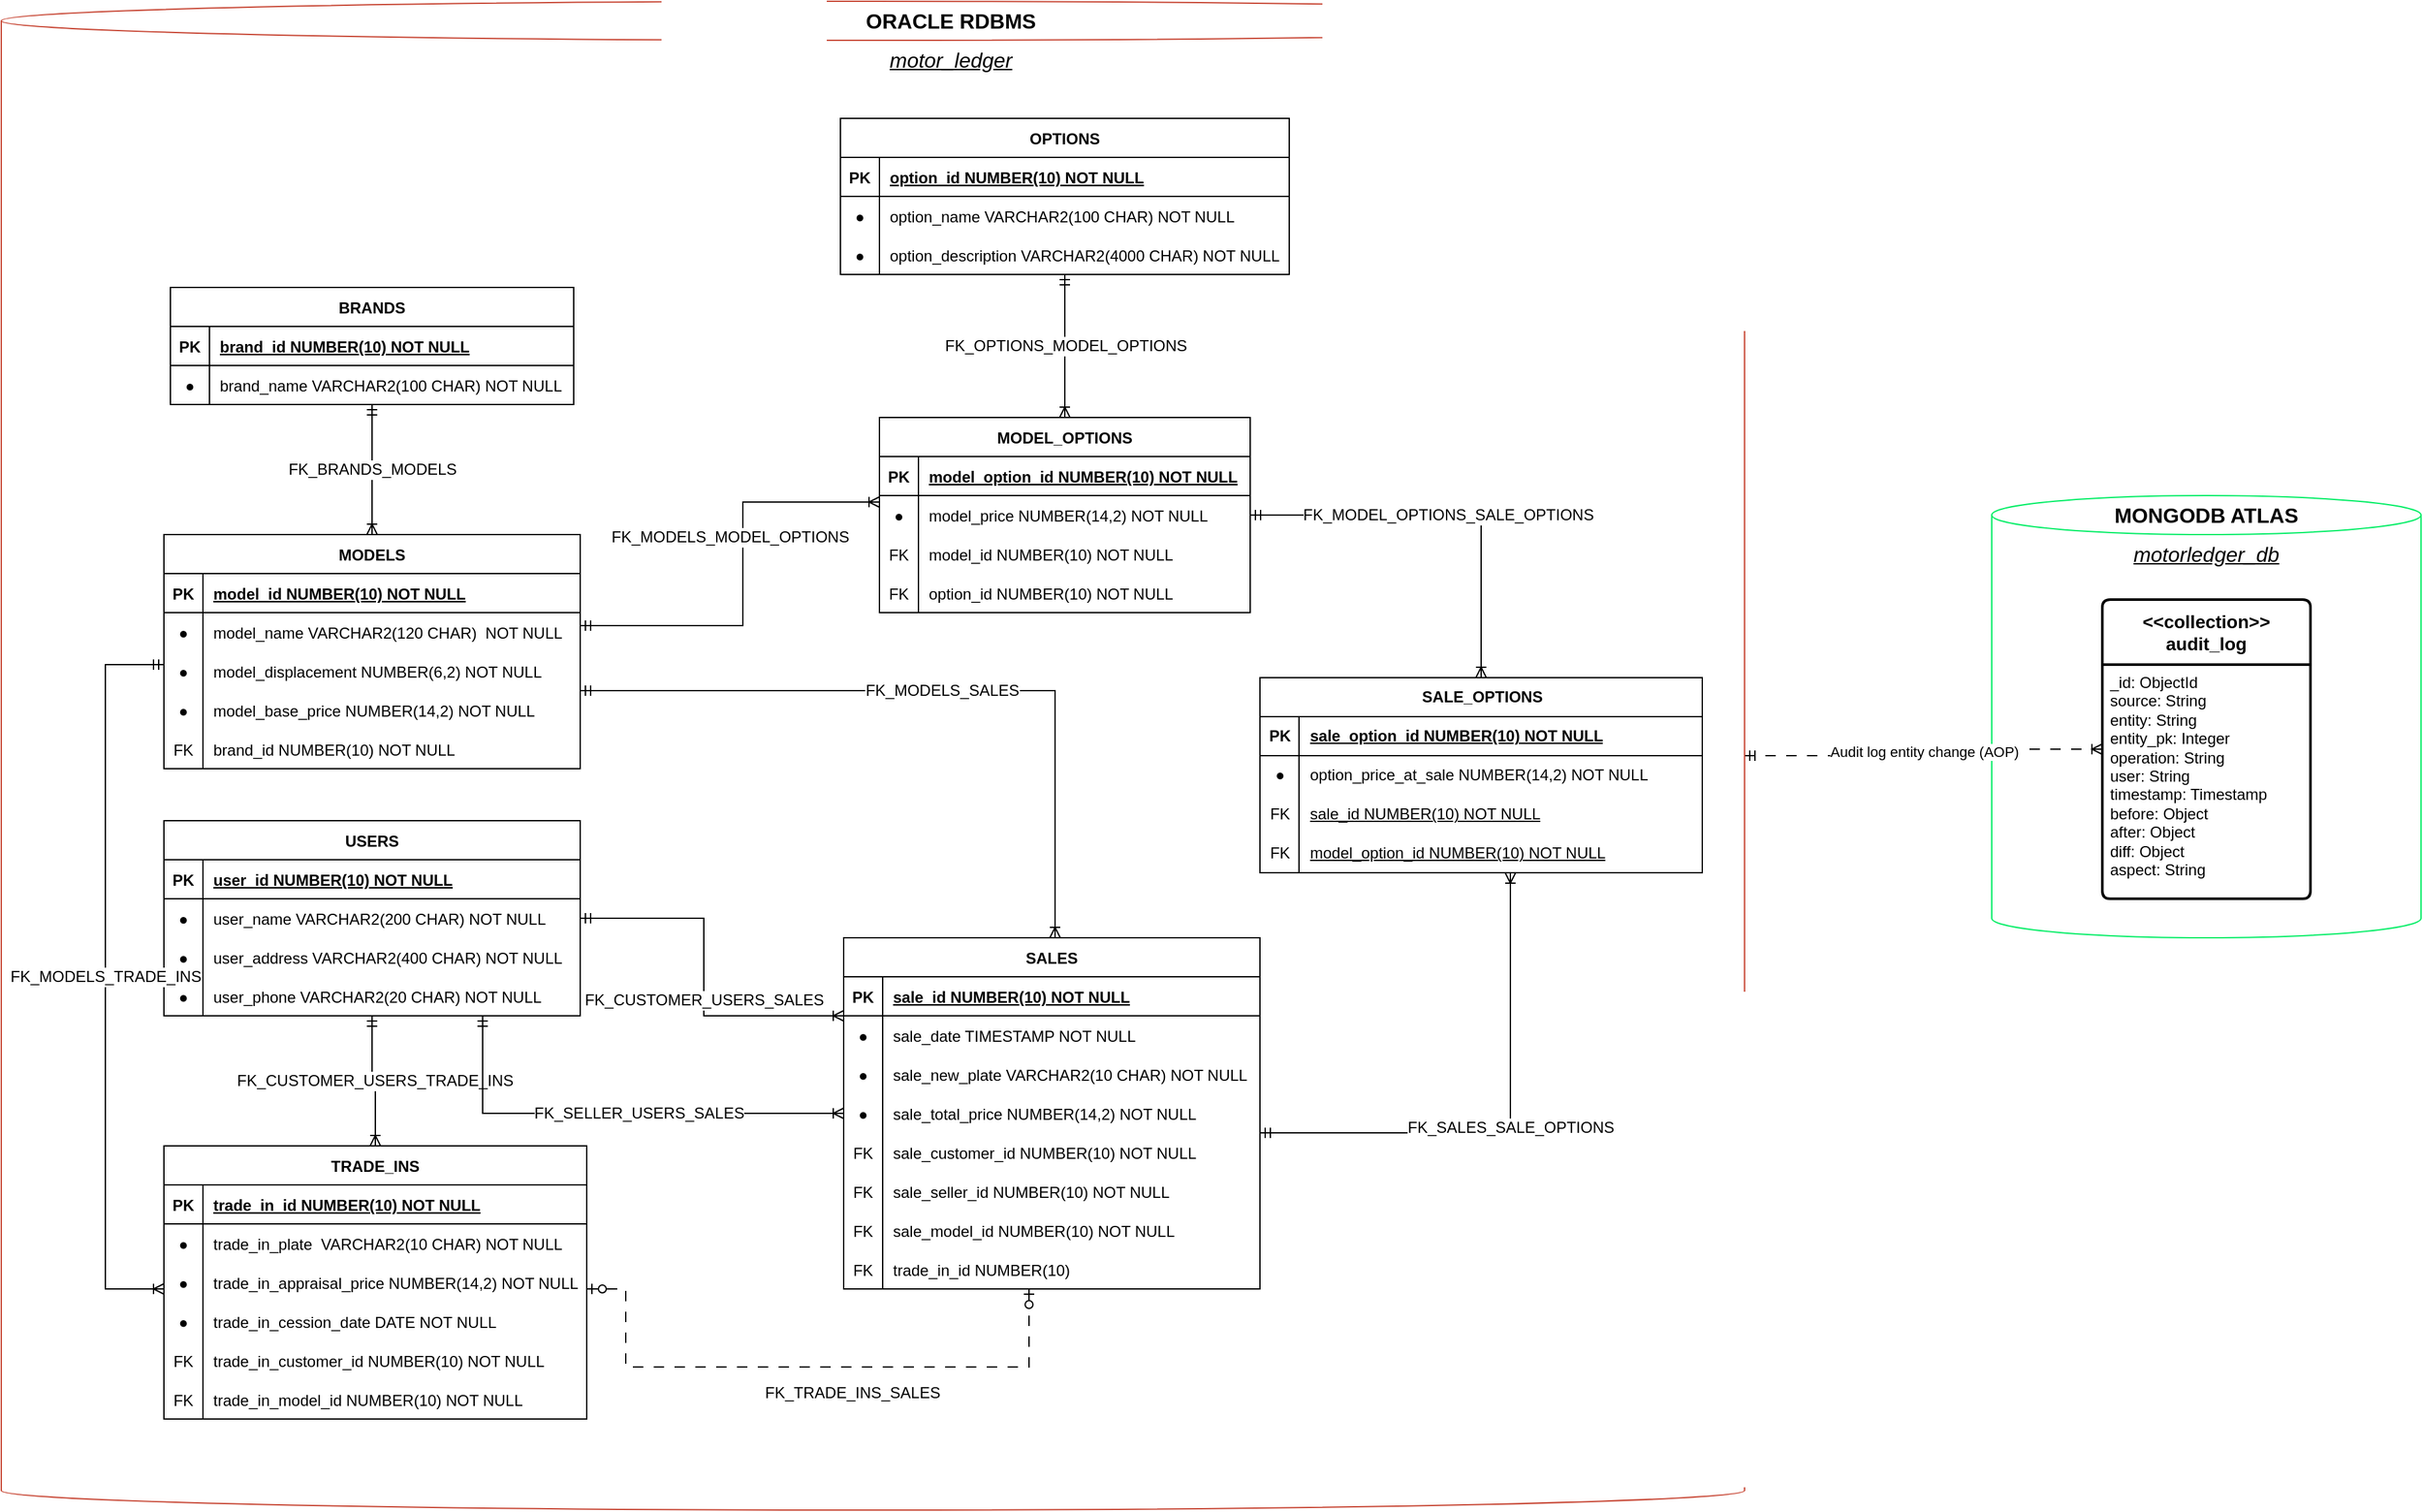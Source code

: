 <mxfile version="26.0.16">
  <diagram id="R2lEEEUBdFMjLlhIrx00" name="Architecture">
    <mxGraphModel dx="1434" dy="1936" grid="1" gridSize="10" guides="1" tooltips="1" connect="1" arrows="1" fold="1" page="1" pageScale="1" pageWidth="850" pageHeight="1100" math="0" shadow="0" extFonts="Permanent Marker^https://fonts.googleapis.com/css?family=Permanent+Marker">
      <root>
        <mxCell id="0" />
        <mxCell id="1" parent="0" />
        <mxCell id="eQgSfWbQVWC980Hx8vv2-156" value="" style="shape=cylinder3;whiteSpace=wrap;html=1;boundedLbl=1;backgroundOutline=1;size=15;strokeColor=#00ED64;" parent="1" vertex="1">
          <mxGeometry x="1930" y="280" width="330" height="340" as="geometry" />
        </mxCell>
        <mxCell id="eQgSfWbQVWC980Hx8vv2-166" value="Audit log entity change (AOP)" style="edgeStyle=orthogonalEdgeStyle;rounded=0;orthogonalLoop=1;jettySize=auto;html=1;dashed=1;dashPattern=8 8;endArrow=ERoneToMany;endFill=0;startArrow=ERmandOne;startFill=0;" parent="1" source="eQgSfWbQVWC980Hx8vv2-3" target="eQgSfWbQVWC980Hx8vv2-157" edge="1">
          <mxGeometry x="0.004" relative="1" as="geometry">
            <Array as="points" />
            <mxPoint as="offset" />
            <mxPoint x="1740" y="490" as="sourcePoint" />
          </mxGeometry>
        </mxCell>
        <mxCell id="eQgSfWbQVWC980Hx8vv2-3" value="" style="shape=cylinder3;whiteSpace=wrap;html=1;boundedLbl=1;backgroundOutline=1;size=15;strokeColor=#C74634;" parent="1" vertex="1">
          <mxGeometry x="400" y="-100" width="1340" height="1160" as="geometry" />
        </mxCell>
        <mxCell id="C-vyLk0tnHw3VtMMgP7b-23" value="BRANDS" style="shape=table;startSize=30;container=1;collapsible=1;childLayout=tableLayout;fixedRows=1;rowLines=0;fontStyle=1;align=center;resizeLast=1;" parent="1" vertex="1">
          <mxGeometry x="530" y="120" width="310" height="90" as="geometry" />
        </mxCell>
        <mxCell id="C-vyLk0tnHw3VtMMgP7b-24" value="" style="shape=partialRectangle;collapsible=0;dropTarget=0;pointerEvents=0;fillColor=none;points=[[0,0.5],[1,0.5]];portConstraint=eastwest;top=0;left=0;right=0;bottom=1;" parent="C-vyLk0tnHw3VtMMgP7b-23" vertex="1">
          <mxGeometry y="30" width="310" height="30" as="geometry" />
        </mxCell>
        <mxCell id="C-vyLk0tnHw3VtMMgP7b-25" value="PK" style="shape=partialRectangle;overflow=hidden;connectable=0;fillColor=none;top=0;left=0;bottom=0;right=0;fontStyle=1;" parent="C-vyLk0tnHw3VtMMgP7b-24" vertex="1">
          <mxGeometry width="30" height="30" as="geometry">
            <mxRectangle width="30" height="30" as="alternateBounds" />
          </mxGeometry>
        </mxCell>
        <mxCell id="C-vyLk0tnHw3VtMMgP7b-26" value="brand_id NUMBER(10) NOT NULL " style="shape=partialRectangle;overflow=hidden;connectable=0;fillColor=none;top=0;left=0;bottom=0;right=0;align=left;spacingLeft=6;fontStyle=5;" parent="C-vyLk0tnHw3VtMMgP7b-24" vertex="1">
          <mxGeometry x="30" width="280" height="30" as="geometry">
            <mxRectangle width="280" height="30" as="alternateBounds" />
          </mxGeometry>
        </mxCell>
        <mxCell id="C-vyLk0tnHw3VtMMgP7b-27" value="" style="shape=partialRectangle;collapsible=0;dropTarget=0;pointerEvents=0;fillColor=none;points=[[0,0.5],[1,0.5]];portConstraint=eastwest;top=0;left=0;right=0;bottom=0;" parent="C-vyLk0tnHw3VtMMgP7b-23" vertex="1">
          <mxGeometry y="60" width="310" height="30" as="geometry" />
        </mxCell>
        <mxCell id="C-vyLk0tnHw3VtMMgP7b-28" value="●" style="shape=partialRectangle;overflow=hidden;connectable=0;fillColor=none;top=0;left=0;bottom=0;right=0;" parent="C-vyLk0tnHw3VtMMgP7b-27" vertex="1">
          <mxGeometry width="30" height="30" as="geometry">
            <mxRectangle width="30" height="30" as="alternateBounds" />
          </mxGeometry>
        </mxCell>
        <mxCell id="C-vyLk0tnHw3VtMMgP7b-29" value="brand_name VARCHAR2(100 CHAR) NOT NULL" style="shape=partialRectangle;overflow=hidden;connectable=0;fillColor=none;top=0;left=0;bottom=0;right=0;align=left;spacingLeft=6;" parent="C-vyLk0tnHw3VtMMgP7b-27" vertex="1">
          <mxGeometry x="30" width="280" height="30" as="geometry">
            <mxRectangle width="280" height="30" as="alternateBounds" />
          </mxGeometry>
        </mxCell>
        <mxCell id="eQgSfWbQVWC980Hx8vv2-4" value="ORACLE RDBMS" style="text;html=1;align=center;verticalAlign=middle;whiteSpace=wrap;rounded=0;fontStyle=1;fontSize=16;" parent="1" vertex="1">
          <mxGeometry x="520" y="-100" width="1220" height="30" as="geometry" />
        </mxCell>
        <mxCell id="eQgSfWbQVWC980Hx8vv2-5" value="MODELS" style="shape=table;startSize=30;container=1;collapsible=1;childLayout=tableLayout;fixedRows=1;rowLines=0;fontStyle=1;align=center;resizeLast=1;" parent="1" vertex="1">
          <mxGeometry x="525" y="310" width="320" height="180" as="geometry" />
        </mxCell>
        <mxCell id="eQgSfWbQVWC980Hx8vv2-6" value="" style="shape=partialRectangle;collapsible=0;dropTarget=0;pointerEvents=0;fillColor=none;points=[[0,0.5],[1,0.5]];portConstraint=eastwest;top=0;left=0;right=0;bottom=1;" parent="eQgSfWbQVWC980Hx8vv2-5" vertex="1">
          <mxGeometry y="30" width="320" height="30" as="geometry" />
        </mxCell>
        <mxCell id="eQgSfWbQVWC980Hx8vv2-7" value="PK" style="shape=partialRectangle;overflow=hidden;connectable=0;fillColor=none;top=0;left=0;bottom=0;right=0;fontStyle=1;" parent="eQgSfWbQVWC980Hx8vv2-6" vertex="1">
          <mxGeometry width="30" height="30" as="geometry">
            <mxRectangle width="30" height="30" as="alternateBounds" />
          </mxGeometry>
        </mxCell>
        <mxCell id="eQgSfWbQVWC980Hx8vv2-8" value="model_id NUMBER(10) NOT NULL " style="shape=partialRectangle;overflow=hidden;connectable=0;fillColor=none;top=0;left=0;bottom=0;right=0;align=left;spacingLeft=6;fontStyle=5;" parent="eQgSfWbQVWC980Hx8vv2-6" vertex="1">
          <mxGeometry x="30" width="290" height="30" as="geometry">
            <mxRectangle width="290" height="30" as="alternateBounds" />
          </mxGeometry>
        </mxCell>
        <mxCell id="eQgSfWbQVWC980Hx8vv2-9" value="" style="shape=partialRectangle;collapsible=0;dropTarget=0;pointerEvents=0;fillColor=none;points=[[0,0.5],[1,0.5]];portConstraint=eastwest;top=0;left=0;right=0;bottom=0;" parent="eQgSfWbQVWC980Hx8vv2-5" vertex="1">
          <mxGeometry y="60" width="320" height="30" as="geometry" />
        </mxCell>
        <mxCell id="eQgSfWbQVWC980Hx8vv2-10" value="●" style="shape=partialRectangle;overflow=hidden;connectable=0;fillColor=none;top=0;left=0;bottom=0;right=0;" parent="eQgSfWbQVWC980Hx8vv2-9" vertex="1">
          <mxGeometry width="30" height="30" as="geometry">
            <mxRectangle width="30" height="30" as="alternateBounds" />
          </mxGeometry>
        </mxCell>
        <mxCell id="eQgSfWbQVWC980Hx8vv2-11" value="model_name VARCHAR2(120 CHAR)  NOT NULL" style="shape=partialRectangle;overflow=hidden;connectable=0;fillColor=none;top=0;left=0;bottom=0;right=0;align=left;spacingLeft=6;" parent="eQgSfWbQVWC980Hx8vv2-9" vertex="1">
          <mxGeometry x="30" width="290" height="30" as="geometry">
            <mxRectangle width="290" height="30" as="alternateBounds" />
          </mxGeometry>
        </mxCell>
        <mxCell id="eQgSfWbQVWC980Hx8vv2-12" style="shape=partialRectangle;collapsible=0;dropTarget=0;pointerEvents=0;fillColor=none;points=[[0,0.5],[1,0.5]];portConstraint=eastwest;top=0;left=0;right=0;bottom=0;" parent="eQgSfWbQVWC980Hx8vv2-5" vertex="1">
          <mxGeometry y="90" width="320" height="30" as="geometry" />
        </mxCell>
        <mxCell id="eQgSfWbQVWC980Hx8vv2-13" value="●" style="shape=partialRectangle;overflow=hidden;connectable=0;fillColor=none;top=0;left=0;bottom=0;right=0;" parent="eQgSfWbQVWC980Hx8vv2-12" vertex="1">
          <mxGeometry width="30" height="30" as="geometry">
            <mxRectangle width="30" height="30" as="alternateBounds" />
          </mxGeometry>
        </mxCell>
        <mxCell id="eQgSfWbQVWC980Hx8vv2-14" value="model_displacement NUMBER(6,2) NOT NULL" style="shape=partialRectangle;overflow=hidden;connectable=0;fillColor=none;top=0;left=0;bottom=0;right=0;align=left;spacingLeft=6;" parent="eQgSfWbQVWC980Hx8vv2-12" vertex="1">
          <mxGeometry x="30" width="290" height="30" as="geometry">
            <mxRectangle width="290" height="30" as="alternateBounds" />
          </mxGeometry>
        </mxCell>
        <mxCell id="eQgSfWbQVWC980Hx8vv2-15" style="shape=partialRectangle;collapsible=0;dropTarget=0;pointerEvents=0;fillColor=none;points=[[0,0.5],[1,0.5]];portConstraint=eastwest;top=0;left=0;right=0;bottom=0;" parent="eQgSfWbQVWC980Hx8vv2-5" vertex="1">
          <mxGeometry y="120" width="320" height="30" as="geometry" />
        </mxCell>
        <mxCell id="eQgSfWbQVWC980Hx8vv2-16" value="●" style="shape=partialRectangle;overflow=hidden;connectable=0;fillColor=none;top=0;left=0;bottom=0;right=0;" parent="eQgSfWbQVWC980Hx8vv2-15" vertex="1">
          <mxGeometry width="30" height="30" as="geometry">
            <mxRectangle width="30" height="30" as="alternateBounds" />
          </mxGeometry>
        </mxCell>
        <mxCell id="eQgSfWbQVWC980Hx8vv2-17" value="model_base_price NUMBER(14,2) NOT NULL" style="shape=partialRectangle;overflow=hidden;connectable=0;fillColor=none;top=0;left=0;bottom=0;right=0;align=left;spacingLeft=6;" parent="eQgSfWbQVWC980Hx8vv2-15" vertex="1">
          <mxGeometry x="30" width="290" height="30" as="geometry">
            <mxRectangle width="290" height="30" as="alternateBounds" />
          </mxGeometry>
        </mxCell>
        <mxCell id="eQgSfWbQVWC980Hx8vv2-18" style="shape=partialRectangle;collapsible=0;dropTarget=0;pointerEvents=0;fillColor=none;points=[[0,0.5],[1,0.5]];portConstraint=eastwest;top=0;left=0;right=0;bottom=0;" parent="eQgSfWbQVWC980Hx8vv2-5" vertex="1">
          <mxGeometry y="150" width="320" height="30" as="geometry" />
        </mxCell>
        <mxCell id="eQgSfWbQVWC980Hx8vv2-19" value="FK" style="shape=partialRectangle;overflow=hidden;connectable=0;fillColor=none;top=0;left=0;bottom=0;right=0;" parent="eQgSfWbQVWC980Hx8vv2-18" vertex="1">
          <mxGeometry width="30" height="30" as="geometry">
            <mxRectangle width="30" height="30" as="alternateBounds" />
          </mxGeometry>
        </mxCell>
        <mxCell id="eQgSfWbQVWC980Hx8vv2-20" value="brand_id NUMBER(10) NOT NULL" style="shape=partialRectangle;overflow=hidden;connectable=0;fillColor=none;top=0;left=0;bottom=0;right=0;align=left;spacingLeft=6;" parent="eQgSfWbQVWC980Hx8vv2-18" vertex="1">
          <mxGeometry x="30" width="290" height="30" as="geometry">
            <mxRectangle width="290" height="30" as="alternateBounds" />
          </mxGeometry>
        </mxCell>
        <mxCell id="eQgSfWbQVWC980Hx8vv2-21" value="FK_BRANDS_MODELS" style="edgeStyle=orthogonalEdgeStyle;fontSize=12;html=1;endArrow=ERoneToMany;startArrow=ERmandOne;rounded=0;endFill=0;" parent="1" source="C-vyLk0tnHw3VtMMgP7b-23" target="eQgSfWbQVWC980Hx8vv2-5" edge="1">
          <mxGeometry width="100" height="100" relative="1" as="geometry">
            <mxPoint x="410" y="480" as="sourcePoint" />
            <mxPoint x="510" y="380" as="targetPoint" />
          </mxGeometry>
        </mxCell>
        <mxCell id="eQgSfWbQVWC980Hx8vv2-35" value="OPTIONS" style="shape=table;startSize=30;container=1;collapsible=1;childLayout=tableLayout;fixedRows=1;rowLines=0;fontStyle=1;align=center;resizeLast=1;" parent="1" vertex="1">
          <mxGeometry x="1045" y="-10" width="345" height="120" as="geometry" />
        </mxCell>
        <mxCell id="eQgSfWbQVWC980Hx8vv2-36" value="" style="shape=partialRectangle;collapsible=0;dropTarget=0;pointerEvents=0;fillColor=none;points=[[0,0.5],[1,0.5]];portConstraint=eastwest;top=0;left=0;right=0;bottom=1;" parent="eQgSfWbQVWC980Hx8vv2-35" vertex="1">
          <mxGeometry y="30" width="345" height="30" as="geometry" />
        </mxCell>
        <mxCell id="eQgSfWbQVWC980Hx8vv2-37" value="PK" style="shape=partialRectangle;overflow=hidden;connectable=0;fillColor=none;top=0;left=0;bottom=0;right=0;fontStyle=1;" parent="eQgSfWbQVWC980Hx8vv2-36" vertex="1">
          <mxGeometry width="30" height="30" as="geometry">
            <mxRectangle width="30" height="30" as="alternateBounds" />
          </mxGeometry>
        </mxCell>
        <mxCell id="eQgSfWbQVWC980Hx8vv2-38" value="option_id NUMBER(10) NOT NULL " style="shape=partialRectangle;overflow=hidden;connectable=0;fillColor=none;top=0;left=0;bottom=0;right=0;align=left;spacingLeft=6;fontStyle=5;" parent="eQgSfWbQVWC980Hx8vv2-36" vertex="1">
          <mxGeometry x="30" width="315" height="30" as="geometry">
            <mxRectangle width="315" height="30" as="alternateBounds" />
          </mxGeometry>
        </mxCell>
        <mxCell id="eQgSfWbQVWC980Hx8vv2-39" value="" style="shape=partialRectangle;collapsible=0;dropTarget=0;pointerEvents=0;fillColor=none;points=[[0,0.5],[1,0.5]];portConstraint=eastwest;top=0;left=0;right=0;bottom=0;" parent="eQgSfWbQVWC980Hx8vv2-35" vertex="1">
          <mxGeometry y="60" width="345" height="30" as="geometry" />
        </mxCell>
        <mxCell id="eQgSfWbQVWC980Hx8vv2-40" value="●" style="shape=partialRectangle;overflow=hidden;connectable=0;fillColor=none;top=0;left=0;bottom=0;right=0;" parent="eQgSfWbQVWC980Hx8vv2-39" vertex="1">
          <mxGeometry width="30" height="30" as="geometry">
            <mxRectangle width="30" height="30" as="alternateBounds" />
          </mxGeometry>
        </mxCell>
        <mxCell id="eQgSfWbQVWC980Hx8vv2-41" value="option_name VARCHAR2(100 CHAR) NOT NULL" style="shape=partialRectangle;overflow=hidden;connectable=0;fillColor=none;top=0;left=0;bottom=0;right=0;align=left;spacingLeft=6;" parent="eQgSfWbQVWC980Hx8vv2-39" vertex="1">
          <mxGeometry x="30" width="315" height="30" as="geometry">
            <mxRectangle width="315" height="30" as="alternateBounds" />
          </mxGeometry>
        </mxCell>
        <mxCell id="eQgSfWbQVWC980Hx8vv2-42" style="shape=partialRectangle;collapsible=0;dropTarget=0;pointerEvents=0;fillColor=none;points=[[0,0.5],[1,0.5]];portConstraint=eastwest;top=0;left=0;right=0;bottom=0;" parent="eQgSfWbQVWC980Hx8vv2-35" vertex="1">
          <mxGeometry y="90" width="345" height="30" as="geometry" />
        </mxCell>
        <mxCell id="eQgSfWbQVWC980Hx8vv2-43" value="●" style="shape=partialRectangle;overflow=hidden;connectable=0;fillColor=none;top=0;left=0;bottom=0;right=0;" parent="eQgSfWbQVWC980Hx8vv2-42" vertex="1">
          <mxGeometry width="30" height="30" as="geometry">
            <mxRectangle width="30" height="30" as="alternateBounds" />
          </mxGeometry>
        </mxCell>
        <mxCell id="eQgSfWbQVWC980Hx8vv2-44" value="option_description VARCHAR2(4000 CHAR) NOT NULL" style="shape=partialRectangle;overflow=hidden;connectable=0;fillColor=none;top=0;left=0;bottom=0;right=0;align=left;spacingLeft=6;" parent="eQgSfWbQVWC980Hx8vv2-42" vertex="1">
          <mxGeometry x="30" width="315" height="30" as="geometry">
            <mxRectangle width="315" height="30" as="alternateBounds" />
          </mxGeometry>
        </mxCell>
        <mxCell id="eQgSfWbQVWC980Hx8vv2-45" value="MODEL_OPTIONS" style="shape=table;startSize=30;container=1;collapsible=1;childLayout=tableLayout;fixedRows=1;rowLines=0;fontStyle=1;align=center;resizeLast=1;" parent="1" vertex="1">
          <mxGeometry x="1075" y="220" width="285" height="150" as="geometry" />
        </mxCell>
        <mxCell id="eQgSfWbQVWC980Hx8vv2-46" value="" style="shape=partialRectangle;collapsible=0;dropTarget=0;pointerEvents=0;fillColor=none;points=[[0,0.5],[1,0.5]];portConstraint=eastwest;top=0;left=0;right=0;bottom=1;" parent="eQgSfWbQVWC980Hx8vv2-45" vertex="1">
          <mxGeometry y="30" width="285" height="30" as="geometry" />
        </mxCell>
        <mxCell id="eQgSfWbQVWC980Hx8vv2-47" value="PK" style="shape=partialRectangle;overflow=hidden;connectable=0;fillColor=none;top=0;left=0;bottom=0;right=0;fontStyle=1;" parent="eQgSfWbQVWC980Hx8vv2-46" vertex="1">
          <mxGeometry width="30" height="30" as="geometry">
            <mxRectangle width="30" height="30" as="alternateBounds" />
          </mxGeometry>
        </mxCell>
        <mxCell id="eQgSfWbQVWC980Hx8vv2-48" value="model_option_id NUMBER(10) NOT NULL " style="shape=partialRectangle;overflow=hidden;connectable=0;fillColor=none;top=0;left=0;bottom=0;right=0;align=left;spacingLeft=6;fontStyle=5;" parent="eQgSfWbQVWC980Hx8vv2-46" vertex="1">
          <mxGeometry x="30" width="255" height="30" as="geometry">
            <mxRectangle width="255" height="30" as="alternateBounds" />
          </mxGeometry>
        </mxCell>
        <mxCell id="eQgSfWbQVWC980Hx8vv2-49" value="" style="shape=partialRectangle;collapsible=0;dropTarget=0;pointerEvents=0;fillColor=none;points=[[0,0.5],[1,0.5]];portConstraint=eastwest;top=0;left=0;right=0;bottom=0;" parent="eQgSfWbQVWC980Hx8vv2-45" vertex="1">
          <mxGeometry y="60" width="285" height="30" as="geometry" />
        </mxCell>
        <mxCell id="eQgSfWbQVWC980Hx8vv2-50" value="●" style="shape=partialRectangle;overflow=hidden;connectable=0;fillColor=none;top=0;left=0;bottom=0;right=0;" parent="eQgSfWbQVWC980Hx8vv2-49" vertex="1">
          <mxGeometry width="30" height="30" as="geometry">
            <mxRectangle width="30" height="30" as="alternateBounds" />
          </mxGeometry>
        </mxCell>
        <mxCell id="eQgSfWbQVWC980Hx8vv2-51" value="model_price NUMBER(14,2) NOT NULL" style="shape=partialRectangle;overflow=hidden;connectable=0;fillColor=none;top=0;left=0;bottom=0;right=0;align=left;spacingLeft=6;" parent="eQgSfWbQVWC980Hx8vv2-49" vertex="1">
          <mxGeometry x="30" width="255" height="30" as="geometry">
            <mxRectangle width="255" height="30" as="alternateBounds" />
          </mxGeometry>
        </mxCell>
        <mxCell id="eQgSfWbQVWC980Hx8vv2-52" style="shape=partialRectangle;collapsible=0;dropTarget=0;pointerEvents=0;fillColor=none;points=[[0,0.5],[1,0.5]];portConstraint=eastwest;top=0;left=0;right=0;bottom=0;" parent="eQgSfWbQVWC980Hx8vv2-45" vertex="1">
          <mxGeometry y="90" width="285" height="30" as="geometry" />
        </mxCell>
        <mxCell id="eQgSfWbQVWC980Hx8vv2-53" value="FK" style="shape=partialRectangle;overflow=hidden;connectable=0;fillColor=none;top=0;left=0;bottom=0;right=0;" parent="eQgSfWbQVWC980Hx8vv2-52" vertex="1">
          <mxGeometry width="30" height="30" as="geometry">
            <mxRectangle width="30" height="30" as="alternateBounds" />
          </mxGeometry>
        </mxCell>
        <mxCell id="eQgSfWbQVWC980Hx8vv2-54" value="model_id NUMBER(10) NOT NULL" style="shape=partialRectangle;overflow=hidden;connectable=0;fillColor=none;top=0;left=0;bottom=0;right=0;align=left;spacingLeft=6;" parent="eQgSfWbQVWC980Hx8vv2-52" vertex="1">
          <mxGeometry x="30" width="255" height="30" as="geometry">
            <mxRectangle width="255" height="30" as="alternateBounds" />
          </mxGeometry>
        </mxCell>
        <mxCell id="eQgSfWbQVWC980Hx8vv2-55" style="shape=partialRectangle;collapsible=0;dropTarget=0;pointerEvents=0;fillColor=none;points=[[0,0.5],[1,0.5]];portConstraint=eastwest;top=0;left=0;right=0;bottom=0;" parent="eQgSfWbQVWC980Hx8vv2-45" vertex="1">
          <mxGeometry y="120" width="285" height="30" as="geometry" />
        </mxCell>
        <mxCell id="eQgSfWbQVWC980Hx8vv2-56" value="FK" style="shape=partialRectangle;overflow=hidden;connectable=0;fillColor=none;top=0;left=0;bottom=0;right=0;" parent="eQgSfWbQVWC980Hx8vv2-55" vertex="1">
          <mxGeometry width="30" height="30" as="geometry">
            <mxRectangle width="30" height="30" as="alternateBounds" />
          </mxGeometry>
        </mxCell>
        <mxCell id="eQgSfWbQVWC980Hx8vv2-57" value="option_id NUMBER(10) NOT NULL" style="shape=partialRectangle;overflow=hidden;connectable=0;fillColor=none;top=0;left=0;bottom=0;right=0;align=left;spacingLeft=6;" parent="eQgSfWbQVWC980Hx8vv2-55" vertex="1">
          <mxGeometry x="30" width="255" height="30" as="geometry">
            <mxRectangle width="255" height="30" as="alternateBounds" />
          </mxGeometry>
        </mxCell>
        <mxCell id="eQgSfWbQVWC980Hx8vv2-58" value="FK_OPTIONS_MODEL_OPTIONS" style="edgeStyle=orthogonalEdgeStyle;fontSize=12;html=1;endArrow=ERoneToMany;startArrow=ERmandOne;rounded=0;endFill=0;" parent="1" source="eQgSfWbQVWC980Hx8vv2-35" target="eQgSfWbQVWC980Hx8vv2-45" edge="1">
          <mxGeometry width="100" height="100" relative="1" as="geometry">
            <mxPoint x="820" y="180" as="sourcePoint" />
            <mxPoint x="1030" y="180" as="targetPoint" />
          </mxGeometry>
        </mxCell>
        <mxCell id="eQgSfWbQVWC980Hx8vv2-59" value="FK_MODELS_MODEL_OPTIONS" style="edgeStyle=orthogonalEdgeStyle;fontSize=12;html=1;endArrow=ERoneToMany;startArrow=ERmandOne;rounded=0;endFill=0;" parent="1" source="eQgSfWbQVWC980Hx8vv2-5" target="eQgSfWbQVWC980Hx8vv2-45" edge="1">
          <mxGeometry x="0.192" y="10" width="100" height="100" relative="1" as="geometry">
            <mxPoint x="810" y="210" as="sourcePoint" />
            <mxPoint x="970" y="295" as="targetPoint" />
            <Array as="points">
              <mxPoint x="970" y="380" />
              <mxPoint x="970" y="285" />
            </Array>
            <mxPoint as="offset" />
          </mxGeometry>
        </mxCell>
        <mxCell id="eQgSfWbQVWC980Hx8vv2-60" value="USERS" style="shape=table;startSize=30;container=1;collapsible=1;childLayout=tableLayout;fixedRows=1;rowLines=0;fontStyle=1;align=center;resizeLast=1;" parent="1" vertex="1">
          <mxGeometry x="525" y="530" width="320" height="150" as="geometry" />
        </mxCell>
        <mxCell id="eQgSfWbQVWC980Hx8vv2-61" value="" style="shape=partialRectangle;collapsible=0;dropTarget=0;pointerEvents=0;fillColor=none;points=[[0,0.5],[1,0.5]];portConstraint=eastwest;top=0;left=0;right=0;bottom=1;" parent="eQgSfWbQVWC980Hx8vv2-60" vertex="1">
          <mxGeometry y="30" width="320" height="30" as="geometry" />
        </mxCell>
        <mxCell id="eQgSfWbQVWC980Hx8vv2-62" value="PK" style="shape=partialRectangle;overflow=hidden;connectable=0;fillColor=none;top=0;left=0;bottom=0;right=0;fontStyle=1;" parent="eQgSfWbQVWC980Hx8vv2-61" vertex="1">
          <mxGeometry width="30" height="30" as="geometry">
            <mxRectangle width="30" height="30" as="alternateBounds" />
          </mxGeometry>
        </mxCell>
        <mxCell id="eQgSfWbQVWC980Hx8vv2-63" value="user_id NUMBER(10) NOT NULL " style="shape=partialRectangle;overflow=hidden;connectable=0;fillColor=none;top=0;left=0;bottom=0;right=0;align=left;spacingLeft=6;fontStyle=5;" parent="eQgSfWbQVWC980Hx8vv2-61" vertex="1">
          <mxGeometry x="30" width="290" height="30" as="geometry">
            <mxRectangle width="290" height="30" as="alternateBounds" />
          </mxGeometry>
        </mxCell>
        <mxCell id="eQgSfWbQVWC980Hx8vv2-64" value="" style="shape=partialRectangle;collapsible=0;dropTarget=0;pointerEvents=0;fillColor=none;points=[[0,0.5],[1,0.5]];portConstraint=eastwest;top=0;left=0;right=0;bottom=0;" parent="eQgSfWbQVWC980Hx8vv2-60" vertex="1">
          <mxGeometry y="60" width="320" height="30" as="geometry" />
        </mxCell>
        <mxCell id="eQgSfWbQVWC980Hx8vv2-65" value="●" style="shape=partialRectangle;overflow=hidden;connectable=0;fillColor=none;top=0;left=0;bottom=0;right=0;" parent="eQgSfWbQVWC980Hx8vv2-64" vertex="1">
          <mxGeometry width="30" height="30" as="geometry">
            <mxRectangle width="30" height="30" as="alternateBounds" />
          </mxGeometry>
        </mxCell>
        <mxCell id="eQgSfWbQVWC980Hx8vv2-66" value="user_name VARCHAR2(200 CHAR) NOT NULL" style="shape=partialRectangle;overflow=hidden;connectable=0;fillColor=none;top=0;left=0;bottom=0;right=0;align=left;spacingLeft=6;" parent="eQgSfWbQVWC980Hx8vv2-64" vertex="1">
          <mxGeometry x="30" width="290" height="30" as="geometry">
            <mxRectangle width="290" height="30" as="alternateBounds" />
          </mxGeometry>
        </mxCell>
        <mxCell id="eQgSfWbQVWC980Hx8vv2-67" style="shape=partialRectangle;collapsible=0;dropTarget=0;pointerEvents=0;fillColor=none;points=[[0,0.5],[1,0.5]];portConstraint=eastwest;top=0;left=0;right=0;bottom=0;" parent="eQgSfWbQVWC980Hx8vv2-60" vertex="1">
          <mxGeometry y="90" width="320" height="30" as="geometry" />
        </mxCell>
        <mxCell id="eQgSfWbQVWC980Hx8vv2-68" value="●" style="shape=partialRectangle;overflow=hidden;connectable=0;fillColor=none;top=0;left=0;bottom=0;right=0;" parent="eQgSfWbQVWC980Hx8vv2-67" vertex="1">
          <mxGeometry width="30" height="30" as="geometry">
            <mxRectangle width="30" height="30" as="alternateBounds" />
          </mxGeometry>
        </mxCell>
        <mxCell id="eQgSfWbQVWC980Hx8vv2-69" value="user_address VARCHAR2(400 CHAR) NOT NULL" style="shape=partialRectangle;overflow=hidden;connectable=0;fillColor=none;top=0;left=0;bottom=0;right=0;align=left;spacingLeft=6;" parent="eQgSfWbQVWC980Hx8vv2-67" vertex="1">
          <mxGeometry x="30" width="290" height="30" as="geometry">
            <mxRectangle width="290" height="30" as="alternateBounds" />
          </mxGeometry>
        </mxCell>
        <mxCell id="eQgSfWbQVWC980Hx8vv2-70" style="shape=partialRectangle;collapsible=0;dropTarget=0;pointerEvents=0;fillColor=none;points=[[0,0.5],[1,0.5]];portConstraint=eastwest;top=0;left=0;right=0;bottom=0;" parent="eQgSfWbQVWC980Hx8vv2-60" vertex="1">
          <mxGeometry y="120" width="320" height="30" as="geometry" />
        </mxCell>
        <mxCell id="eQgSfWbQVWC980Hx8vv2-71" value="●" style="shape=partialRectangle;overflow=hidden;connectable=0;fillColor=none;top=0;left=0;bottom=0;right=0;" parent="eQgSfWbQVWC980Hx8vv2-70" vertex="1">
          <mxGeometry width="30" height="30" as="geometry">
            <mxRectangle width="30" height="30" as="alternateBounds" />
          </mxGeometry>
        </mxCell>
        <mxCell id="eQgSfWbQVWC980Hx8vv2-72" value="user_phone VARCHAR2(20 CHAR) NOT NULL" style="shape=partialRectangle;overflow=hidden;connectable=0;fillColor=none;top=0;left=0;bottom=0;right=0;align=left;spacingLeft=6;" parent="eQgSfWbQVWC980Hx8vv2-70" vertex="1">
          <mxGeometry x="30" width="290" height="30" as="geometry">
            <mxRectangle width="290" height="30" as="alternateBounds" />
          </mxGeometry>
        </mxCell>
        <mxCell id="eQgSfWbQVWC980Hx8vv2-73" value="TRADE_INS" style="shape=table;startSize=30;container=1;collapsible=1;childLayout=tableLayout;fixedRows=1;rowLines=0;fontStyle=1;align=center;resizeLast=1;" parent="1" vertex="1">
          <mxGeometry x="525" y="780" width="325" height="210" as="geometry" />
        </mxCell>
        <mxCell id="eQgSfWbQVWC980Hx8vv2-74" value="" style="shape=partialRectangle;collapsible=0;dropTarget=0;pointerEvents=0;fillColor=none;points=[[0,0.5],[1,0.5]];portConstraint=eastwest;top=0;left=0;right=0;bottom=1;" parent="eQgSfWbQVWC980Hx8vv2-73" vertex="1">
          <mxGeometry y="30" width="325" height="30" as="geometry" />
        </mxCell>
        <mxCell id="eQgSfWbQVWC980Hx8vv2-75" value="PK" style="shape=partialRectangle;overflow=hidden;connectable=0;fillColor=none;top=0;left=0;bottom=0;right=0;fontStyle=1;" parent="eQgSfWbQVWC980Hx8vv2-74" vertex="1">
          <mxGeometry width="30" height="30" as="geometry">
            <mxRectangle width="30" height="30" as="alternateBounds" />
          </mxGeometry>
        </mxCell>
        <mxCell id="eQgSfWbQVWC980Hx8vv2-76" value="trade_in_id NUMBER(10) NOT NULL " style="shape=partialRectangle;overflow=hidden;connectable=0;fillColor=none;top=0;left=0;bottom=0;right=0;align=left;spacingLeft=6;fontStyle=5;" parent="eQgSfWbQVWC980Hx8vv2-74" vertex="1">
          <mxGeometry x="30" width="295" height="30" as="geometry">
            <mxRectangle width="295" height="30" as="alternateBounds" />
          </mxGeometry>
        </mxCell>
        <mxCell id="eQgSfWbQVWC980Hx8vv2-83" style="shape=partialRectangle;collapsible=0;dropTarget=0;pointerEvents=0;fillColor=none;points=[[0,0.5],[1,0.5]];portConstraint=eastwest;top=0;left=0;right=0;bottom=0;" parent="eQgSfWbQVWC980Hx8vv2-73" vertex="1">
          <mxGeometry y="60" width="325" height="30" as="geometry" />
        </mxCell>
        <mxCell id="eQgSfWbQVWC980Hx8vv2-84" value="●" style="shape=partialRectangle;overflow=hidden;connectable=0;fillColor=none;top=0;left=0;bottom=0;right=0;" parent="eQgSfWbQVWC980Hx8vv2-83" vertex="1">
          <mxGeometry width="30" height="30" as="geometry">
            <mxRectangle width="30" height="30" as="alternateBounds" />
          </mxGeometry>
        </mxCell>
        <mxCell id="eQgSfWbQVWC980Hx8vv2-85" value="trade_in_plate  VARCHAR2(10 CHAR) NOT NULL" style="shape=partialRectangle;overflow=hidden;connectable=0;fillColor=none;top=0;left=0;bottom=0;right=0;align=left;spacingLeft=6;" parent="eQgSfWbQVWC980Hx8vv2-83" vertex="1">
          <mxGeometry x="30" width="295" height="30" as="geometry">
            <mxRectangle width="295" height="30" as="alternateBounds" />
          </mxGeometry>
        </mxCell>
        <mxCell id="eQgSfWbQVWC980Hx8vv2-86" style="shape=partialRectangle;collapsible=0;dropTarget=0;pointerEvents=0;fillColor=none;points=[[0,0.5],[1,0.5]];portConstraint=eastwest;top=0;left=0;right=0;bottom=0;" parent="eQgSfWbQVWC980Hx8vv2-73" vertex="1">
          <mxGeometry y="90" width="325" height="30" as="geometry" />
        </mxCell>
        <mxCell id="eQgSfWbQVWC980Hx8vv2-87" value="●" style="shape=partialRectangle;overflow=hidden;connectable=0;fillColor=none;top=0;left=0;bottom=0;right=0;" parent="eQgSfWbQVWC980Hx8vv2-86" vertex="1">
          <mxGeometry width="30" height="30" as="geometry">
            <mxRectangle width="30" height="30" as="alternateBounds" />
          </mxGeometry>
        </mxCell>
        <mxCell id="eQgSfWbQVWC980Hx8vv2-88" value="trade_in_appraisal_price NUMBER(14,2) NOT NULL" style="shape=partialRectangle;overflow=hidden;connectable=0;fillColor=none;top=0;left=0;bottom=0;right=0;align=left;spacingLeft=6;" parent="eQgSfWbQVWC980Hx8vv2-86" vertex="1">
          <mxGeometry x="30" width="295" height="30" as="geometry">
            <mxRectangle width="295" height="30" as="alternateBounds" />
          </mxGeometry>
        </mxCell>
        <mxCell id="eQgSfWbQVWC980Hx8vv2-89" style="shape=partialRectangle;collapsible=0;dropTarget=0;pointerEvents=0;fillColor=none;points=[[0,0.5],[1,0.5]];portConstraint=eastwest;top=0;left=0;right=0;bottom=0;" parent="eQgSfWbQVWC980Hx8vv2-73" vertex="1">
          <mxGeometry y="120" width="325" height="30" as="geometry" />
        </mxCell>
        <mxCell id="eQgSfWbQVWC980Hx8vv2-90" value="●" style="shape=partialRectangle;overflow=hidden;connectable=0;fillColor=none;top=0;left=0;bottom=0;right=0;" parent="eQgSfWbQVWC980Hx8vv2-89" vertex="1">
          <mxGeometry width="30" height="30" as="geometry">
            <mxRectangle width="30" height="30" as="alternateBounds" />
          </mxGeometry>
        </mxCell>
        <mxCell id="eQgSfWbQVWC980Hx8vv2-91" value="trade_in_cession_date DATE NOT NULL" style="shape=partialRectangle;overflow=hidden;connectable=0;fillColor=none;top=0;left=0;bottom=0;right=0;align=left;spacingLeft=6;" parent="eQgSfWbQVWC980Hx8vv2-89" vertex="1">
          <mxGeometry x="30" width="295" height="30" as="geometry">
            <mxRectangle width="295" height="30" as="alternateBounds" />
          </mxGeometry>
        </mxCell>
        <mxCell id="eQgSfWbQVWC980Hx8vv2-92" style="shape=partialRectangle;collapsible=0;dropTarget=0;pointerEvents=0;fillColor=none;points=[[0,0.5],[1,0.5]];portConstraint=eastwest;top=0;left=0;right=0;bottom=0;" parent="eQgSfWbQVWC980Hx8vv2-73" vertex="1">
          <mxGeometry y="150" width="325" height="30" as="geometry" />
        </mxCell>
        <mxCell id="eQgSfWbQVWC980Hx8vv2-93" value="FK" style="shape=partialRectangle;overflow=hidden;connectable=0;fillColor=none;top=0;left=0;bottom=0;right=0;" parent="eQgSfWbQVWC980Hx8vv2-92" vertex="1">
          <mxGeometry width="30" height="30" as="geometry">
            <mxRectangle width="30" height="30" as="alternateBounds" />
          </mxGeometry>
        </mxCell>
        <mxCell id="eQgSfWbQVWC980Hx8vv2-94" value="trade_in_customer_id NUMBER(10) NOT NULL" style="shape=partialRectangle;overflow=hidden;connectable=0;fillColor=none;top=0;left=0;bottom=0;right=0;align=left;spacingLeft=6;" parent="eQgSfWbQVWC980Hx8vv2-92" vertex="1">
          <mxGeometry x="30" width="295" height="30" as="geometry">
            <mxRectangle width="295" height="30" as="alternateBounds" />
          </mxGeometry>
        </mxCell>
        <mxCell id="mJOpvixsgKfV4H-cT7bM-2" style="shape=partialRectangle;collapsible=0;dropTarget=0;pointerEvents=0;fillColor=none;points=[[0,0.5],[1,0.5]];portConstraint=eastwest;top=0;left=0;right=0;bottom=0;" parent="eQgSfWbQVWC980Hx8vv2-73" vertex="1">
          <mxGeometry y="180" width="325" height="30" as="geometry" />
        </mxCell>
        <mxCell id="mJOpvixsgKfV4H-cT7bM-3" value="FK" style="shape=partialRectangle;overflow=hidden;connectable=0;fillColor=none;top=0;left=0;bottom=0;right=0;" parent="mJOpvixsgKfV4H-cT7bM-2" vertex="1">
          <mxGeometry width="30" height="30" as="geometry">
            <mxRectangle width="30" height="30" as="alternateBounds" />
          </mxGeometry>
        </mxCell>
        <mxCell id="mJOpvixsgKfV4H-cT7bM-4" value="trade_in_model_id NUMBER(10) NOT NULL" style="shape=partialRectangle;overflow=hidden;connectable=0;fillColor=none;top=0;left=0;bottom=0;right=0;align=left;spacingLeft=6;" parent="mJOpvixsgKfV4H-cT7bM-2" vertex="1">
          <mxGeometry x="30" width="295" height="30" as="geometry">
            <mxRectangle width="295" height="30" as="alternateBounds" />
          </mxGeometry>
        </mxCell>
        <mxCell id="eQgSfWbQVWC980Hx8vv2-95" value="FK_CUSTOMER_USERS_TRADE_INS" style="edgeStyle=orthogonalEdgeStyle;fontSize=12;html=1;endArrow=ERoneToMany;startArrow=ERmandOne;rounded=0;endFill=0;" parent="1" source="eQgSfWbQVWC980Hx8vv2-60" target="eQgSfWbQVWC980Hx8vv2-73" edge="1">
          <mxGeometry width="100" height="100" relative="1" as="geometry">
            <mxPoint x="780" y="750" as="sourcePoint" />
            <mxPoint x="960" y="640" as="targetPoint" />
          </mxGeometry>
        </mxCell>
        <mxCell id="eQgSfWbQVWC980Hx8vv2-109" value="SALES" style="shape=table;startSize=30;container=1;collapsible=1;childLayout=tableLayout;fixedRows=1;rowLines=0;fontStyle=1;align=center;resizeLast=1;" parent="1" vertex="1">
          <mxGeometry x="1047.5" y="620" width="320" height="270" as="geometry" />
        </mxCell>
        <mxCell id="eQgSfWbQVWC980Hx8vv2-110" value="" style="shape=partialRectangle;collapsible=0;dropTarget=0;pointerEvents=0;fillColor=none;points=[[0,0.5],[1,0.5]];portConstraint=eastwest;top=0;left=0;right=0;bottom=1;" parent="eQgSfWbQVWC980Hx8vv2-109" vertex="1">
          <mxGeometry y="30" width="320" height="30" as="geometry" />
        </mxCell>
        <mxCell id="eQgSfWbQVWC980Hx8vv2-111" value="PK" style="shape=partialRectangle;overflow=hidden;connectable=0;fillColor=none;top=0;left=0;bottom=0;right=0;fontStyle=1;" parent="eQgSfWbQVWC980Hx8vv2-110" vertex="1">
          <mxGeometry width="30" height="30" as="geometry">
            <mxRectangle width="30" height="30" as="alternateBounds" />
          </mxGeometry>
        </mxCell>
        <mxCell id="eQgSfWbQVWC980Hx8vv2-112" value="sale_id NUMBER(10) NOT NULL " style="shape=partialRectangle;overflow=hidden;connectable=0;fillColor=none;top=0;left=0;bottom=0;right=0;align=left;spacingLeft=6;fontStyle=5;" parent="eQgSfWbQVWC980Hx8vv2-110" vertex="1">
          <mxGeometry x="30" width="290" height="30" as="geometry">
            <mxRectangle width="290" height="30" as="alternateBounds" />
          </mxGeometry>
        </mxCell>
        <mxCell id="eQgSfWbQVWC980Hx8vv2-113" value="" style="shape=partialRectangle;collapsible=0;dropTarget=0;pointerEvents=0;fillColor=none;points=[[0,0.5],[1,0.5]];portConstraint=eastwest;top=0;left=0;right=0;bottom=0;" parent="eQgSfWbQVWC980Hx8vv2-109" vertex="1">
          <mxGeometry y="60" width="320" height="30" as="geometry" />
        </mxCell>
        <mxCell id="eQgSfWbQVWC980Hx8vv2-114" value="●" style="shape=partialRectangle;overflow=hidden;connectable=0;fillColor=none;top=0;left=0;bottom=0;right=0;" parent="eQgSfWbQVWC980Hx8vv2-113" vertex="1">
          <mxGeometry width="30" height="30" as="geometry">
            <mxRectangle width="30" height="30" as="alternateBounds" />
          </mxGeometry>
        </mxCell>
        <mxCell id="eQgSfWbQVWC980Hx8vv2-115" value="sale_date TIMESTAMP NOT NULL" style="shape=partialRectangle;overflow=hidden;connectable=0;fillColor=none;top=0;left=0;bottom=0;right=0;align=left;spacingLeft=6;" parent="eQgSfWbQVWC980Hx8vv2-113" vertex="1">
          <mxGeometry x="30" width="290" height="30" as="geometry">
            <mxRectangle width="290" height="30" as="alternateBounds" />
          </mxGeometry>
        </mxCell>
        <mxCell id="eQgSfWbQVWC980Hx8vv2-116" style="shape=partialRectangle;collapsible=0;dropTarget=0;pointerEvents=0;fillColor=none;points=[[0,0.5],[1,0.5]];portConstraint=eastwest;top=0;left=0;right=0;bottom=0;" parent="eQgSfWbQVWC980Hx8vv2-109" vertex="1">
          <mxGeometry y="90" width="320" height="30" as="geometry" />
        </mxCell>
        <mxCell id="eQgSfWbQVWC980Hx8vv2-117" value="●" style="shape=partialRectangle;overflow=hidden;connectable=0;fillColor=none;top=0;left=0;bottom=0;right=0;" parent="eQgSfWbQVWC980Hx8vv2-116" vertex="1">
          <mxGeometry width="30" height="30" as="geometry">
            <mxRectangle width="30" height="30" as="alternateBounds" />
          </mxGeometry>
        </mxCell>
        <mxCell id="eQgSfWbQVWC980Hx8vv2-118" value="sale_new_plate VARCHAR2(10 CHAR) NOT NULL" style="shape=partialRectangle;overflow=hidden;connectable=0;fillColor=none;top=0;left=0;bottom=0;right=0;align=left;spacingLeft=6;" parent="eQgSfWbQVWC980Hx8vv2-116" vertex="1">
          <mxGeometry x="30" width="290" height="30" as="geometry">
            <mxRectangle width="290" height="30" as="alternateBounds" />
          </mxGeometry>
        </mxCell>
        <mxCell id="eQgSfWbQVWC980Hx8vv2-119" style="shape=partialRectangle;collapsible=0;dropTarget=0;pointerEvents=0;fillColor=none;points=[[0,0.5],[1,0.5]];portConstraint=eastwest;top=0;left=0;right=0;bottom=0;" parent="eQgSfWbQVWC980Hx8vv2-109" vertex="1">
          <mxGeometry y="120" width="320" height="30" as="geometry" />
        </mxCell>
        <mxCell id="eQgSfWbQVWC980Hx8vv2-120" value="●" style="shape=partialRectangle;overflow=hidden;connectable=0;fillColor=none;top=0;left=0;bottom=0;right=0;" parent="eQgSfWbQVWC980Hx8vv2-119" vertex="1">
          <mxGeometry width="30" height="30" as="geometry">
            <mxRectangle width="30" height="30" as="alternateBounds" />
          </mxGeometry>
        </mxCell>
        <mxCell id="eQgSfWbQVWC980Hx8vv2-121" value="sale_total_price NUMBER(14,2) NOT NULL" style="shape=partialRectangle;overflow=hidden;connectable=0;fillColor=none;top=0;left=0;bottom=0;right=0;align=left;spacingLeft=6;" parent="eQgSfWbQVWC980Hx8vv2-119" vertex="1">
          <mxGeometry x="30" width="290" height="30" as="geometry">
            <mxRectangle width="290" height="30" as="alternateBounds" />
          </mxGeometry>
        </mxCell>
        <mxCell id="eQgSfWbQVWC980Hx8vv2-122" style="shape=partialRectangle;collapsible=0;dropTarget=0;pointerEvents=0;fillColor=none;points=[[0,0.5],[1,0.5]];portConstraint=eastwest;top=0;left=0;right=0;bottom=0;" parent="eQgSfWbQVWC980Hx8vv2-109" vertex="1">
          <mxGeometry y="150" width="320" height="30" as="geometry" />
        </mxCell>
        <mxCell id="eQgSfWbQVWC980Hx8vv2-123" value="FK" style="shape=partialRectangle;overflow=hidden;connectable=0;fillColor=none;top=0;left=0;bottom=0;right=0;" parent="eQgSfWbQVWC980Hx8vv2-122" vertex="1">
          <mxGeometry width="30" height="30" as="geometry">
            <mxRectangle width="30" height="30" as="alternateBounds" />
          </mxGeometry>
        </mxCell>
        <mxCell id="eQgSfWbQVWC980Hx8vv2-124" value="sale_customer_id NUMBER(10) NOT NULL" style="shape=partialRectangle;overflow=hidden;connectable=0;fillColor=none;top=0;left=0;bottom=0;right=0;align=left;spacingLeft=6;" parent="eQgSfWbQVWC980Hx8vv2-122" vertex="1">
          <mxGeometry x="30" width="290" height="30" as="geometry">
            <mxRectangle width="290" height="30" as="alternateBounds" />
          </mxGeometry>
        </mxCell>
        <mxCell id="eQgSfWbQVWC980Hx8vv2-125" style="shape=partialRectangle;collapsible=0;dropTarget=0;pointerEvents=0;fillColor=none;points=[[0,0.5],[1,0.5]];portConstraint=eastwest;top=0;left=0;right=0;bottom=0;" parent="eQgSfWbQVWC980Hx8vv2-109" vertex="1">
          <mxGeometry y="180" width="320" height="30" as="geometry" />
        </mxCell>
        <mxCell id="eQgSfWbQVWC980Hx8vv2-126" value="FK" style="shape=partialRectangle;overflow=hidden;connectable=0;fillColor=none;top=0;left=0;bottom=0;right=0;" parent="eQgSfWbQVWC980Hx8vv2-125" vertex="1">
          <mxGeometry width="30" height="30" as="geometry">
            <mxRectangle width="30" height="30" as="alternateBounds" />
          </mxGeometry>
        </mxCell>
        <mxCell id="eQgSfWbQVWC980Hx8vv2-127" value="sale_seller_id NUMBER(10) NOT NULL" style="shape=partialRectangle;overflow=hidden;connectable=0;fillColor=none;top=0;left=0;bottom=0;right=0;align=left;spacingLeft=6;" parent="eQgSfWbQVWC980Hx8vv2-125" vertex="1">
          <mxGeometry x="30" width="290" height="30" as="geometry">
            <mxRectangle width="290" height="30" as="alternateBounds" />
          </mxGeometry>
        </mxCell>
        <mxCell id="eQgSfWbQVWC980Hx8vv2-128" style="shape=partialRectangle;collapsible=0;dropTarget=0;pointerEvents=0;fillColor=none;points=[[0,0.5],[1,0.5]];portConstraint=eastwest;top=0;left=0;right=0;bottom=0;" parent="eQgSfWbQVWC980Hx8vv2-109" vertex="1">
          <mxGeometry y="210" width="320" height="30" as="geometry" />
        </mxCell>
        <mxCell id="eQgSfWbQVWC980Hx8vv2-129" value="FK" style="shape=partialRectangle;overflow=hidden;connectable=0;fillColor=none;top=0;left=0;bottom=0;right=0;" parent="eQgSfWbQVWC980Hx8vv2-128" vertex="1">
          <mxGeometry width="30" height="30" as="geometry">
            <mxRectangle width="30" height="30" as="alternateBounds" />
          </mxGeometry>
        </mxCell>
        <mxCell id="eQgSfWbQVWC980Hx8vv2-130" value="sale_model_id NUMBER(10) NOT NULL" style="shape=partialRectangle;overflow=hidden;connectable=0;fillColor=none;top=0;left=0;bottom=0;right=0;align=left;spacingLeft=6;" parent="eQgSfWbQVWC980Hx8vv2-128" vertex="1">
          <mxGeometry x="30" width="290" height="30" as="geometry">
            <mxRectangle width="290" height="30" as="alternateBounds" />
          </mxGeometry>
        </mxCell>
        <mxCell id="eQgSfWbQVWC980Hx8vv2-131" style="shape=partialRectangle;collapsible=0;dropTarget=0;pointerEvents=0;fillColor=none;points=[[0,0.5],[1,0.5]];portConstraint=eastwest;top=0;left=0;right=0;bottom=0;" parent="eQgSfWbQVWC980Hx8vv2-109" vertex="1">
          <mxGeometry y="240" width="320" height="30" as="geometry" />
        </mxCell>
        <mxCell id="eQgSfWbQVWC980Hx8vv2-132" value="FK" style="shape=partialRectangle;overflow=hidden;connectable=0;fillColor=none;top=0;left=0;bottom=0;right=0;" parent="eQgSfWbQVWC980Hx8vv2-131" vertex="1">
          <mxGeometry width="30" height="30" as="geometry">
            <mxRectangle width="30" height="30" as="alternateBounds" />
          </mxGeometry>
        </mxCell>
        <mxCell id="eQgSfWbQVWC980Hx8vv2-133" value="trade_in_id NUMBER(10)" style="shape=partialRectangle;overflow=hidden;connectable=0;fillColor=none;top=0;left=0;bottom=0;right=0;align=left;spacingLeft=6;" parent="eQgSfWbQVWC980Hx8vv2-131" vertex="1">
          <mxGeometry x="30" width="290" height="30" as="geometry">
            <mxRectangle width="290" height="30" as="alternateBounds" />
          </mxGeometry>
        </mxCell>
        <mxCell id="eQgSfWbQVWC980Hx8vv2-134" value="FK_MODELS_SALES" style="edgeStyle=orthogonalEdgeStyle;fontSize=12;html=1;endArrow=ERoneToMany;startArrow=ERmandOne;rounded=0;endFill=0;" parent="1" source="eQgSfWbQVWC980Hx8vv2-5" target="eQgSfWbQVWC980Hx8vv2-109" edge="1">
          <mxGeometry width="100" height="100" relative="1" as="geometry">
            <mxPoint x="810" y="405" as="sourcePoint" />
            <mxPoint x="990" y="295" as="targetPoint" />
            <Array as="points">
              <mxPoint x="1210" y="430" />
            </Array>
          </mxGeometry>
        </mxCell>
        <mxCell id="eQgSfWbQVWC980Hx8vv2-135" value="FK_CUSTOMER_USERS_SALES" style="edgeStyle=orthogonalEdgeStyle;fontSize=12;html=1;endArrow=ERoneToMany;startArrow=ERmandOne;rounded=0;endFill=0;" parent="1" source="eQgSfWbQVWC980Hx8vv2-60" target="eQgSfWbQVWC980Hx8vv2-109" edge="1">
          <mxGeometry x="0.137" width="100" height="100" relative="1" as="geometry">
            <mxPoint x="810" y="405" as="sourcePoint" />
            <mxPoint x="1100" y="630" as="targetPoint" />
            <Array as="points">
              <mxPoint x="940" y="605" />
              <mxPoint x="940" y="680" />
            </Array>
            <mxPoint as="offset" />
          </mxGeometry>
        </mxCell>
        <mxCell id="eQgSfWbQVWC980Hx8vv2-136" value="FK_TRADE_INS_SALES" style="edgeStyle=orthogonalEdgeStyle;fontSize=12;html=1;endArrow=ERzeroToOne;startArrow=ERzeroToOne;rounded=0;endFill=0;dashed=1;dashPattern=8 8;startFill=0;" parent="1" source="eQgSfWbQVWC980Hx8vv2-73" target="eQgSfWbQVWC980Hx8vv2-109" edge="1">
          <mxGeometry x="0.147" y="-20" width="100" height="100" relative="1" as="geometry">
            <mxPoint x="810" y="615" as="sourcePoint" />
            <mxPoint x="970" y="765" as="targetPoint" />
            <Array as="points">
              <mxPoint x="880" y="890" />
              <mxPoint x="880" y="950" />
              <mxPoint x="1190" y="950" />
            </Array>
            <mxPoint as="offset" />
          </mxGeometry>
        </mxCell>
        <mxCell id="eQgSfWbQVWC980Hx8vv2-137" value="FK_SELLER_USERS_SALES" style="edgeStyle=orthogonalEdgeStyle;fontSize=12;html=1;endArrow=ERoneToMany;startArrow=ERmandOne;rounded=0;endFill=0;" parent="1" source="eQgSfWbQVWC980Hx8vv2-60" target="eQgSfWbQVWC980Hx8vv2-109" edge="1">
          <mxGeometry x="0.104" width="100" height="100" relative="1" as="geometry">
            <mxPoint x="810" y="900" as="sourcePoint" />
            <mxPoint x="970" y="765" as="targetPoint" />
            <Array as="points">
              <mxPoint x="770" y="755" />
            </Array>
            <mxPoint as="offset" />
          </mxGeometry>
        </mxCell>
        <mxCell id="eQgSfWbQVWC980Hx8vv2-151" value="FK_MODEL_OPTIONS_SALE_OPTIONS" style="edgeStyle=orthogonalEdgeStyle;fontSize=12;html=1;endArrow=ERoneToMany;startArrow=ERmandOne;rounded=0;endFill=0;" parent="1" source="eQgSfWbQVWC980Hx8vv2-45" target="_1G02X8fMVaAQ_HZ4-v0-11" edge="1">
          <mxGeometry width="100" height="100" relative="1" as="geometry">
            <mxPoint x="1310" y="250" as="sourcePoint" />
            <mxPoint x="1560" y="430" as="targetPoint" />
          </mxGeometry>
        </mxCell>
        <mxCell id="eQgSfWbQVWC980Hx8vv2-152" value="FK_SALES_SALE_OPTIONS" style="edgeStyle=orthogonalEdgeStyle;fontSize=12;html=1;endArrow=ERoneToMany;startArrow=ERmandOne;rounded=0;endFill=0;" parent="1" source="eQgSfWbQVWC980Hx8vv2-109" target="_1G02X8fMVaAQ_HZ4-v0-11" edge="1">
          <mxGeometry width="100" height="100" relative="1" as="geometry">
            <mxPoint x="1220" y="295" as="sourcePoint" />
            <mxPoint x="1560" y="550" as="targetPoint" />
            <Array as="points">
              <mxPoint x="1560" y="770" />
            </Array>
          </mxGeometry>
        </mxCell>
        <mxCell id="eQgSfWbQVWC980Hx8vv2-157" value="&lt;b&gt;&amp;lt;&amp;lt;collection&amp;gt;&amp;gt;&lt;br&gt;audit_log&lt;/b&gt;" style="swimlane;childLayout=stackLayout;horizontal=1;startSize=50;horizontalStack=0;rounded=1;fontSize=14;fontStyle=0;strokeWidth=2;resizeParent=0;resizeLast=1;shadow=0;dashed=0;align=center;arcSize=4;whiteSpace=wrap;html=1;" parent="1" vertex="1">
          <mxGeometry x="2015" y="360" width="160" height="230" as="geometry" />
        </mxCell>
        <mxCell id="eQgSfWbQVWC980Hx8vv2-158" value="_id: ObjectId&lt;div&gt;source: String&lt;br&gt;&lt;div&gt;entity: String&lt;/div&gt;&lt;div&gt;entity_pk: Integer&lt;/div&gt;&lt;div&gt;operation: String&lt;/div&gt;&lt;div&gt;user: String&lt;br&gt;timestamp: Timestamp&lt;br&gt;before: Object&lt;br&gt;after: Object&lt;br&gt;diff: Object&lt;br&gt;&lt;/div&gt;&lt;div&gt;aspect: String&lt;/div&gt;&lt;/div&gt;" style="align=left;strokeColor=none;fillColor=none;spacingLeft=4;spacingRight=4;fontSize=12;verticalAlign=top;resizable=0;rotatable=0;part=1;html=1;whiteSpace=wrap;" parent="eQgSfWbQVWC980Hx8vv2-157" vertex="1">
          <mxGeometry y="50" width="160" height="180" as="geometry" />
        </mxCell>
        <mxCell id="eQgSfWbQVWC980Hx8vv2-170" value="MONGODB ATLAS" style="text;html=1;align=center;verticalAlign=middle;whiteSpace=wrap;rounded=0;fontStyle=1;fontSize=16;" parent="1" vertex="1">
          <mxGeometry x="1930" y="280" width="330" height="30" as="geometry" />
        </mxCell>
        <mxCell id="mJOpvixsgKfV4H-cT7bM-1" value="FK_MODELS_TRADE_INS" style="edgeStyle=orthogonalEdgeStyle;fontSize=12;html=1;endArrow=ERoneToMany;startArrow=ERmandOne;rounded=0;endFill=0;" parent="1" source="eQgSfWbQVWC980Hx8vv2-5" target="eQgSfWbQVWC980Hx8vv2-73" edge="1">
          <mxGeometry width="100" height="100" relative="1" as="geometry">
            <mxPoint x="810" y="440" as="sourcePoint" />
            <mxPoint x="1100" y="630" as="targetPoint" />
            <Array as="points">
              <mxPoint x="480" y="410" />
              <mxPoint x="480" y="890" />
            </Array>
          </mxGeometry>
        </mxCell>
        <mxCell id="_1G02X8fMVaAQ_HZ4-v0-11" value="SALE_OPTIONS" style="shape=table;startSize=30;container=1;collapsible=1;childLayout=tableLayout;fixedRows=1;rowLines=0;fontStyle=1;align=center;resizeLast=1;html=1;" parent="1" vertex="1">
          <mxGeometry x="1367.5" y="420" width="340" height="150" as="geometry" />
        </mxCell>
        <mxCell id="_1G02X8fMVaAQ_HZ4-v0-12" value="" style="shape=tableRow;horizontal=0;startSize=0;swimlaneHead=0;swimlaneBody=0;fillColor=none;collapsible=0;dropTarget=0;points=[[0,0.5],[1,0.5]];portConstraint=eastwest;top=0;left=0;right=0;bottom=1;" parent="_1G02X8fMVaAQ_HZ4-v0-11" vertex="1">
          <mxGeometry y="30" width="340" height="30" as="geometry" />
        </mxCell>
        <mxCell id="_1G02X8fMVaAQ_HZ4-v0-13" value="PK" style="shape=partialRectangle;connectable=0;fillColor=none;top=0;left=0;bottom=0;right=0;fontStyle=1;overflow=hidden;whiteSpace=wrap;html=1;" parent="_1G02X8fMVaAQ_HZ4-v0-12" vertex="1">
          <mxGeometry width="30" height="30" as="geometry">
            <mxRectangle width="30" height="30" as="alternateBounds" />
          </mxGeometry>
        </mxCell>
        <mxCell id="_1G02X8fMVaAQ_HZ4-v0-14" value="sale_option_id NUMBER(10) NOT NULL" style="shape=partialRectangle;connectable=0;fillColor=none;top=0;left=0;bottom=0;right=0;align=left;spacingLeft=6;fontStyle=5;overflow=hidden;whiteSpace=wrap;html=1;" parent="_1G02X8fMVaAQ_HZ4-v0-12" vertex="1">
          <mxGeometry x="30" width="310" height="30" as="geometry">
            <mxRectangle width="310" height="30" as="alternateBounds" />
          </mxGeometry>
        </mxCell>
        <mxCell id="_1G02X8fMVaAQ_HZ4-v0-15" value="" style="shape=tableRow;horizontal=0;startSize=0;swimlaneHead=0;swimlaneBody=0;fillColor=none;collapsible=0;dropTarget=0;points=[[0,0.5],[1,0.5]];portConstraint=eastwest;top=0;left=0;right=0;bottom=0;" parent="_1G02X8fMVaAQ_HZ4-v0-11" vertex="1">
          <mxGeometry y="60" width="340" height="30" as="geometry" />
        </mxCell>
        <mxCell id="_1G02X8fMVaAQ_HZ4-v0-16" value="&lt;span style=&quot;text-wrap-mode: nowrap;&quot;&gt;●&lt;/span&gt;" style="shape=partialRectangle;connectable=0;fillColor=none;top=0;left=0;bottom=0;right=0;editable=1;overflow=hidden;whiteSpace=wrap;html=1;" parent="_1G02X8fMVaAQ_HZ4-v0-15" vertex="1">
          <mxGeometry width="30" height="30" as="geometry">
            <mxRectangle width="30" height="30" as="alternateBounds" />
          </mxGeometry>
        </mxCell>
        <mxCell id="_1G02X8fMVaAQ_HZ4-v0-17" value="&lt;span style=&quot;text-wrap-mode: nowrap;&quot;&gt;option_price_at_sale NUMBER(14,2) NOT NULL&lt;/span&gt;" style="shape=partialRectangle;connectable=0;fillColor=none;top=0;left=0;bottom=0;right=0;align=left;spacingLeft=6;overflow=hidden;whiteSpace=wrap;html=1;" parent="_1G02X8fMVaAQ_HZ4-v0-15" vertex="1">
          <mxGeometry x="30" width="310" height="30" as="geometry">
            <mxRectangle width="310" height="30" as="alternateBounds" />
          </mxGeometry>
        </mxCell>
        <mxCell id="_1G02X8fMVaAQ_HZ4-v0-18" value="" style="shape=tableRow;horizontal=0;startSize=0;swimlaneHead=0;swimlaneBody=0;fillColor=none;collapsible=0;dropTarget=0;points=[[0,0.5],[1,0.5]];portConstraint=eastwest;top=0;left=0;right=0;bottom=0;" parent="_1G02X8fMVaAQ_HZ4-v0-11" vertex="1">
          <mxGeometry y="90" width="340" height="30" as="geometry" />
        </mxCell>
        <mxCell id="_1G02X8fMVaAQ_HZ4-v0-19" value="FK" style="shape=partialRectangle;connectable=0;fillColor=none;top=0;left=0;bottom=0;right=0;editable=1;overflow=hidden;whiteSpace=wrap;html=1;" parent="_1G02X8fMVaAQ_HZ4-v0-18" vertex="1">
          <mxGeometry width="30" height="30" as="geometry">
            <mxRectangle width="30" height="30" as="alternateBounds" />
          </mxGeometry>
        </mxCell>
        <mxCell id="_1G02X8fMVaAQ_HZ4-v0-20" value="&lt;span style=&quot;text-wrap-mode: nowrap; text-decoration-line: underline;&quot;&gt;sale_id NUMBER(10)&amp;nbsp;NOT NULL&lt;/span&gt;" style="shape=partialRectangle;connectable=0;fillColor=none;top=0;left=0;bottom=0;right=0;align=left;spacingLeft=6;overflow=hidden;whiteSpace=wrap;html=1;" parent="_1G02X8fMVaAQ_HZ4-v0-18" vertex="1">
          <mxGeometry x="30" width="310" height="30" as="geometry">
            <mxRectangle width="310" height="30" as="alternateBounds" />
          </mxGeometry>
        </mxCell>
        <mxCell id="_1G02X8fMVaAQ_HZ4-v0-21" value="" style="shape=tableRow;horizontal=0;startSize=0;swimlaneHead=0;swimlaneBody=0;fillColor=none;collapsible=0;dropTarget=0;points=[[0,0.5],[1,0.5]];portConstraint=eastwest;top=0;left=0;right=0;bottom=0;" parent="_1G02X8fMVaAQ_HZ4-v0-11" vertex="1">
          <mxGeometry y="120" width="340" height="30" as="geometry" />
        </mxCell>
        <mxCell id="_1G02X8fMVaAQ_HZ4-v0-22" value="FK" style="shape=partialRectangle;connectable=0;fillColor=none;top=0;left=0;bottom=0;right=0;editable=1;overflow=hidden;whiteSpace=wrap;html=1;" parent="_1G02X8fMVaAQ_HZ4-v0-21" vertex="1">
          <mxGeometry width="30" height="30" as="geometry">
            <mxRectangle width="30" height="30" as="alternateBounds" />
          </mxGeometry>
        </mxCell>
        <mxCell id="_1G02X8fMVaAQ_HZ4-v0-23" value="&lt;span style=&quot;text-wrap-mode: nowrap; text-decoration-line: underline;&quot;&gt;model_option_id NUMBER(10) NOT NULL&lt;/span&gt;" style="shape=partialRectangle;connectable=0;fillColor=none;top=0;left=0;bottom=0;right=0;align=left;spacingLeft=6;overflow=hidden;whiteSpace=wrap;html=1;" parent="_1G02X8fMVaAQ_HZ4-v0-21" vertex="1">
          <mxGeometry x="30" width="310" height="30" as="geometry">
            <mxRectangle width="310" height="30" as="alternateBounds" />
          </mxGeometry>
        </mxCell>
        <mxCell id="Iw839vxWfvBp3IU_2ANT-1" value="motor_ledger" style="text;html=1;align=center;verticalAlign=middle;whiteSpace=wrap;rounded=0;fontStyle=6;fontSize=16;" parent="1" vertex="1">
          <mxGeometry x="520" y="-70" width="1220" height="30" as="geometry" />
        </mxCell>
        <mxCell id="Iw839vxWfvBp3IU_2ANT-2" value="&lt;span style=&quot;font-weight: normal;&quot;&gt;&lt;i&gt;&lt;u&gt;motorledger_db&lt;/u&gt;&lt;/i&gt;&lt;/span&gt;" style="text;html=1;align=center;verticalAlign=middle;whiteSpace=wrap;rounded=0;fontStyle=1;fontSize=16;" parent="1" vertex="1">
          <mxGeometry x="1930" y="310" width="330" height="30" as="geometry" />
        </mxCell>
      </root>
    </mxGraphModel>
  </diagram>
</mxfile>
